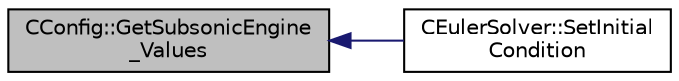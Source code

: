 digraph "CConfig::GetSubsonicEngine_Values"
{
  edge [fontname="Helvetica",fontsize="10",labelfontname="Helvetica",labelfontsize="10"];
  node [fontname="Helvetica",fontsize="10",shape=record];
  rankdir="LR";
  Node11714 [label="CConfig::GetSubsonicEngine\l_Values",height=0.2,width=0.4,color="black", fillcolor="grey75", style="filled", fontcolor="black"];
  Node11714 -> Node11715 [dir="back",color="midnightblue",fontsize="10",style="solid",fontname="Helvetica"];
  Node11715 [label="CEulerSolver::SetInitial\lCondition",height=0.2,width=0.4,color="black", fillcolor="white", style="filled",URL="$class_c_euler_solver.html#acd432e102632a115b8a1821f58b21340",tooltip="Set the initial condition for the Euler Equations. "];
}
